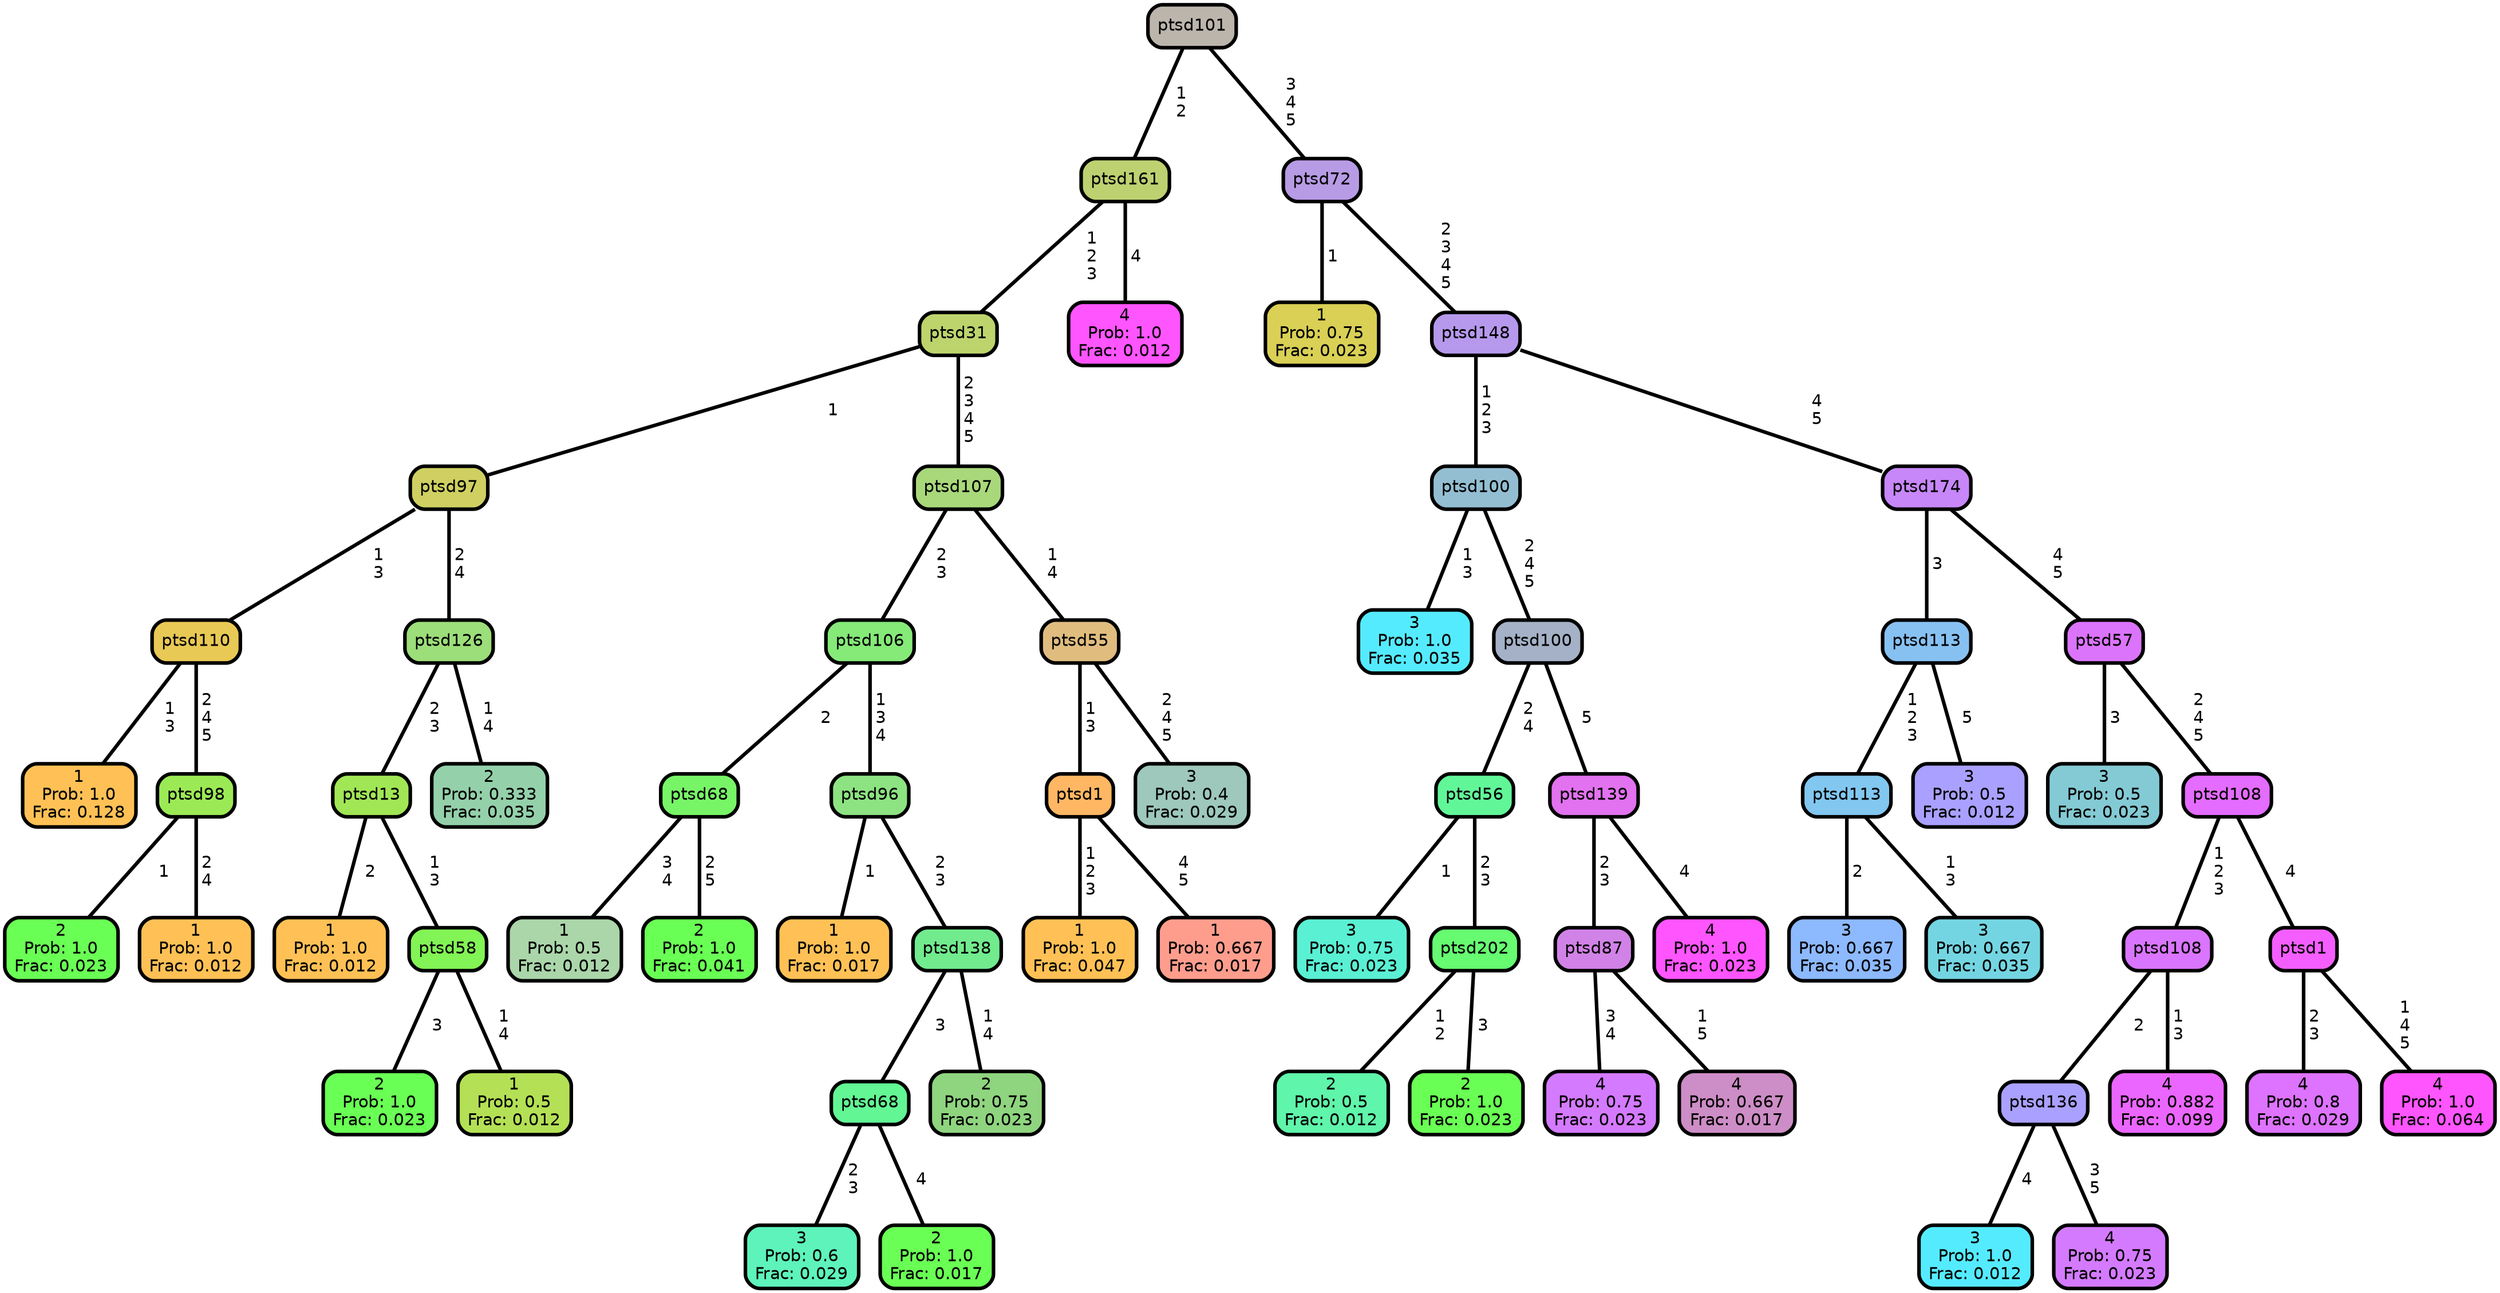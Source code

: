 graph Tree {
node [shape=box, style="filled, rounded",color="black",penwidth="3",fontcolor="black",                 fontname=helvetica] ;
graph [ranksep="0 equally", splines=straight,                 bgcolor=transparent, dpi=200] ;
edge [fontname=helvetica, color=black] ;
0 [label="1
Prob: 1.0
Frac: 0.128", fillcolor="#ffc155"] ;
1 [label="ptsd110", fillcolor="#e9c955"] ;
2 [label="2
Prob: 1.0
Frac: 0.023", fillcolor="#6aff55"] ;
3 [label="ptsd98", fillcolor="#9bea55"] ;
4 [label="1
Prob: 1.0
Frac: 0.012", fillcolor="#ffc155"] ;
5 [label="ptsd97", fillcolor="#cfd061"] ;
6 [label="1
Prob: 1.0
Frac: 0.012", fillcolor="#ffc155"] ;
7 [label="ptsd13", fillcolor="#a1e755"] ;
8 [label="2
Prob: 1.0
Frac: 0.023", fillcolor="#6aff55"] ;
9 [label="ptsd58", fillcolor="#82f455"] ;
10 [label="1
Prob: 0.5
Frac: 0.012", fillcolor="#b4e055"] ;
11 [label="ptsd126", fillcolor="#9cde79"] ;
12 [label="2
Prob: 0.333
Frac: 0.035", fillcolor="#94d1aa"] ;
13 [label="ptsd31", fillcolor="#bdd46d"] ;
14 [label="1
Prob: 0.5
Frac: 0.012", fillcolor="#aad6aa"] ;
15 [label="ptsd68", fillcolor="#78f567"] ;
16 [label="2
Prob: 1.0
Frac: 0.041", fillcolor="#6aff55"] ;
17 [label="ptsd106", fillcolor="#85ea78"] ;
18 [label="1
Prob: 1.0
Frac: 0.017", fillcolor="#ffc155"] ;
19 [label="ptsd96", fillcolor="#8de382"] ;
20 [label="3
Prob: 0.6
Frac: 0.029", fillcolor="#5df3bb"] ;
21 [label="ptsd68", fillcolor="#62f794"] ;
22 [label="2
Prob: 1.0
Frac: 0.017", fillcolor="#6aff55"] ;
23 [label="ptsd138", fillcolor="#71eb8d"] ;
24 [label="2
Prob: 0.75
Frac: 0.023", fillcolor="#8fd47f"] ;
25 [label="ptsd107", fillcolor="#a9d87b"] ;
26 [label="1
Prob: 1.0
Frac: 0.047", fillcolor="#ffc155"] ;
27 [label="ptsd1", fillcolor="#ffb764"] ;
28 [label="1
Prob: 0.667
Frac: 0.017", fillcolor="#ff9d8d"] ;
29 [label="ptsd55", fillcolor="#e0bc7f"] ;
30 [label="3
Prob: 0.4
Frac: 0.029", fillcolor="#9dc8bb"] ;
31 [label="ptsd161", fillcolor="#bed171"] ;
32 [label="4
Prob: 1.0
Frac: 0.012", fillcolor="#ff55ff"] ;
33 [label="ptsd101", fillcolor="#bbb5ac"] ;
34 [label="1
Prob: 0.75
Frac: 0.023", fillcolor="#d9d055"] ;
35 [label="ptsd72", fillcolor="#b79be5"] ;
36 [label="3
Prob: 1.0
Frac: 0.035", fillcolor="#55ebff"] ;
37 [label="ptsd100", fillcolor="#93bed2"] ;
38 [label="3
Prob: 0.75
Frac: 0.023", fillcolor="#5af0d4"] ;
39 [label="ptsd56", fillcolor="#61f799"] ;
40 [label="2
Prob: 0.5
Frac: 0.012", fillcolor="#5ff5aa"] ;
41 [label="ptsd202", fillcolor="#66fb71"] ;
42 [label="2
Prob: 1.0
Frac: 0.023", fillcolor="#6aff55"] ;
43 [label="ptsd100", fillcolor="#a4b1c6"] ;
44 [label="4
Prob: 0.75
Frac: 0.023", fillcolor="#d47aff"] ;
45 [label="ptsd87", fillcolor="#d182e6"] ;
46 [label="4
Prob: 0.667
Frac: 0.017", fillcolor="#cd8dc6"] ;
47 [label="ptsd139", fillcolor="#e272ef"] ;
48 [label="4
Prob: 1.0
Frac: 0.023", fillcolor="#ff55ff"] ;
49 [label="ptsd148", fillcolor="#b699ec"] ;
50 [label="3
Prob: 0.667
Frac: 0.035", fillcolor="#8db9ff"] ;
51 [label="ptsd113", fillcolor="#81c7f0"] ;
52 [label="3
Prob: 0.667
Frac: 0.035", fillcolor="#74d5e2"] ;
53 [label="ptsd113", fillcolor="#87c1f2"] ;
54 [label="3
Prob: 0.5
Frac: 0.012", fillcolor="#aaa0ff"] ;
55 [label="ptsd174", fillcolor="#c787f9"] ;
56 [label="3
Prob: 0.5
Frac: 0.023", fillcolor="#84cad4"] ;
57 [label="ptsd57", fillcolor="#db74fb"] ;
58 [label="3
Prob: 1.0
Frac: 0.012", fillcolor="#55ebff"] ;
59 [label="ptsd136", fillcolor="#aaa0ff"] ;
60 [label="4
Prob: 0.75
Frac: 0.023", fillcolor="#d47aff"] ;
61 [label="ptsd108", fillcolor="#da75ff"] ;
62 [label="4
Prob: 0.882
Frac: 0.099", fillcolor="#eb66ff"] ;
63 [label="ptsd108", fillcolor="#e46cff"] ;
64 [label="4
Prob: 0.8
Frac: 0.029", fillcolor="#dd73ff"] ;
65 [label="ptsd1", fillcolor="#f45eff"] ;
66 [label="4
Prob: 1.0
Frac: 0.064", fillcolor="#ff55ff"] ;
1 -- 0 [label=" 1\n 3",penwidth=3] ;
1 -- 3 [label=" 2\n 4\n 5",penwidth=3] ;
3 -- 2 [label=" 1",penwidth=3] ;
3 -- 4 [label=" 2\n 4",penwidth=3] ;
5 -- 1 [label=" 1\n 3",penwidth=3] ;
5 -- 11 [label=" 2\n 4",penwidth=3] ;
7 -- 6 [label=" 2",penwidth=3] ;
7 -- 9 [label=" 1\n 3",penwidth=3] ;
9 -- 8 [label=" 3",penwidth=3] ;
9 -- 10 [label=" 1\n 4",penwidth=3] ;
11 -- 7 [label=" 2\n 3",penwidth=3] ;
11 -- 12 [label=" 1\n 4",penwidth=3] ;
13 -- 5 [label=" 1",penwidth=3] ;
13 -- 25 [label=" 2\n 3\n 4\n 5",penwidth=3] ;
15 -- 14 [label=" 3\n 4",penwidth=3] ;
15 -- 16 [label=" 2\n 5",penwidth=3] ;
17 -- 15 [label=" 2",penwidth=3] ;
17 -- 19 [label=" 1\n 3\n 4",penwidth=3] ;
19 -- 18 [label=" 1",penwidth=3] ;
19 -- 23 [label=" 2\n 3",penwidth=3] ;
21 -- 20 [label=" 2\n 3",penwidth=3] ;
21 -- 22 [label=" 4",penwidth=3] ;
23 -- 21 [label=" 3",penwidth=3] ;
23 -- 24 [label=" 1\n 4",penwidth=3] ;
25 -- 17 [label=" 2\n 3",penwidth=3] ;
25 -- 29 [label=" 1\n 4",penwidth=3] ;
27 -- 26 [label=" 1\n 2\n 3",penwidth=3] ;
27 -- 28 [label=" 4\n 5",penwidth=3] ;
29 -- 27 [label=" 1\n 3",penwidth=3] ;
29 -- 30 [label=" 2\n 4\n 5",penwidth=3] ;
31 -- 13 [label=" 1\n 2\n 3",penwidth=3] ;
31 -- 32 [label=" 4",penwidth=3] ;
33 -- 31 [label=" 1\n 2",penwidth=3] ;
33 -- 35 [label=" 3\n 4\n 5",penwidth=3] ;
35 -- 34 [label=" 1",penwidth=3] ;
35 -- 49 [label=" 2\n 3\n 4\n 5",penwidth=3] ;
37 -- 36 [label=" 1\n 3",penwidth=3] ;
37 -- 43 [label=" 2\n 4\n 5",penwidth=3] ;
39 -- 38 [label=" 1",penwidth=3] ;
39 -- 41 [label=" 2\n 3",penwidth=3] ;
41 -- 40 [label=" 1\n 2",penwidth=3] ;
41 -- 42 [label=" 3",penwidth=3] ;
43 -- 39 [label=" 2\n 4",penwidth=3] ;
43 -- 47 [label=" 5",penwidth=3] ;
45 -- 44 [label=" 3\n 4",penwidth=3] ;
45 -- 46 [label=" 1\n 5",penwidth=3] ;
47 -- 45 [label=" 2\n 3",penwidth=3] ;
47 -- 48 [label=" 4",penwidth=3] ;
49 -- 37 [label=" 1\n 2\n 3",penwidth=3] ;
49 -- 55 [label=" 4\n 5",penwidth=3] ;
51 -- 50 [label=" 2",penwidth=3] ;
51 -- 52 [label=" 1\n 3",penwidth=3] ;
53 -- 51 [label=" 1\n 2\n 3",penwidth=3] ;
53 -- 54 [label=" 5",penwidth=3] ;
55 -- 53 [label=" 3",penwidth=3] ;
55 -- 57 [label=" 4\n 5",penwidth=3] ;
57 -- 56 [label=" 3",penwidth=3] ;
57 -- 63 [label=" 2\n 4\n 5",penwidth=3] ;
59 -- 58 [label=" 4",penwidth=3] ;
59 -- 60 [label=" 3\n 5",penwidth=3] ;
61 -- 59 [label=" 2",penwidth=3] ;
61 -- 62 [label=" 1\n 3",penwidth=3] ;
63 -- 61 [label=" 1\n 2\n 3",penwidth=3] ;
63 -- 65 [label=" 4",penwidth=3] ;
65 -- 64 [label=" 2\n 3",penwidth=3] ;
65 -- 66 [label=" 1\n 4\n 5",penwidth=3] ;
{rank = same;}}